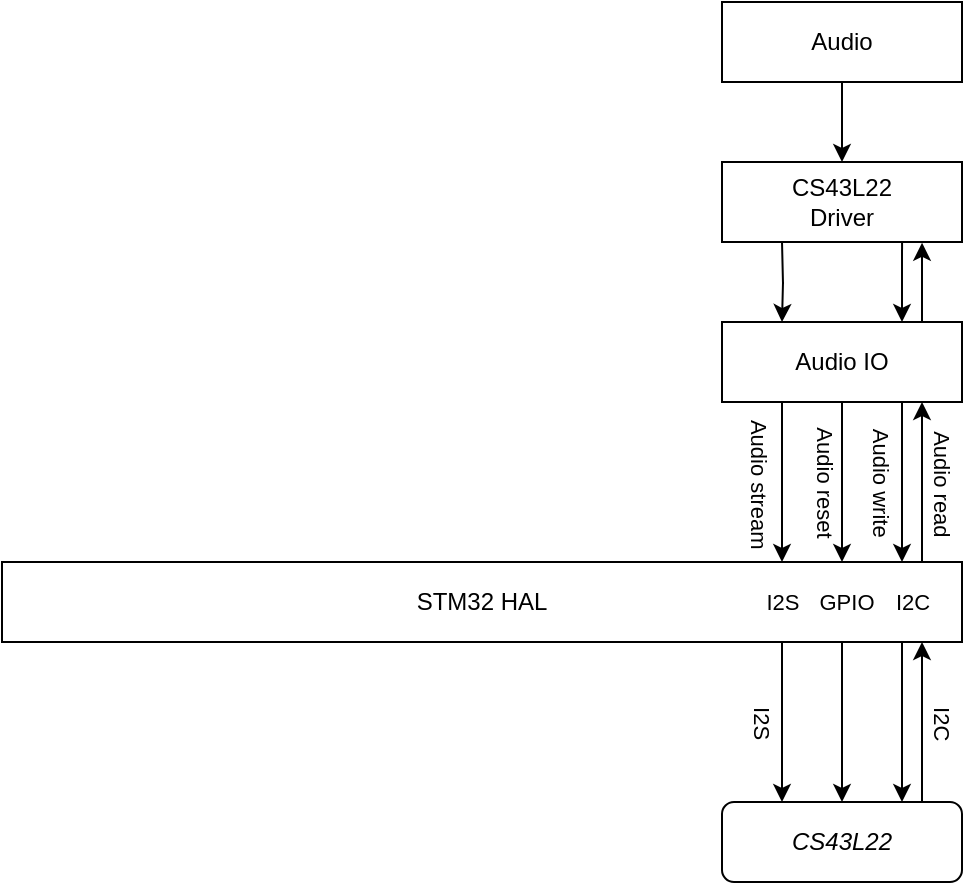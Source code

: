 <mxfile version="13.7.9" type="device"><diagram id="-T5enBMQ7O55k2U4d7gt" name="1 oldal"><mxGraphModel dx="621" dy="466" grid="1" gridSize="5" guides="1" tooltips="1" connect="1" arrows="1" fold="1" page="1" pageScale="1" pageWidth="827" pageHeight="1169" math="0" shadow="0"><root><mxCell id="0"/><mxCell id="1" parent="0"/><mxCell id="fP9nxXLhUMWxIHND8Fag-3" style="edgeStyle=orthogonalEdgeStyle;rounded=0;orthogonalLoop=1;jettySize=auto;html=1;exitX=0.5;exitY=0;exitDx=0;exitDy=0;entryX=0.875;entryY=1;entryDx=0;entryDy=0;entryPerimeter=0;startArrow=classic;startFill=1;endArrow=none;endFill=0;" edge="1" parent="1" source="k_mFb3YPFZDKvNrrfzRD-2" target="k_mFb3YPFZDKvNrrfzRD-6"><mxGeometry relative="1" as="geometry"/></mxCell><mxCell id="k_mFb3YPFZDKvNrrfzRD-2" value="&lt;i&gt;CS43L22&lt;/i&gt;" style="rounded=1;whiteSpace=wrap;html=1;" parent="1" vertex="1"><mxGeometry x="480" y="520" width="120" height="40" as="geometry"/></mxCell><mxCell id="k_mFb3YPFZDKvNrrfzRD-12" style="edgeStyle=orthogonalEdgeStyle;rounded=0;orthogonalLoop=1;jettySize=auto;html=1;startArrow=none;startFill=0;" parent="1" edge="1"><mxGeometry relative="1" as="geometry"><mxPoint x="570" y="400" as="targetPoint"/><mxPoint x="570" y="320" as="sourcePoint"/><Array as="points"/></mxGeometry></mxCell><mxCell id="k_mFb3YPFZDKvNrrfzRD-19" value="Audio write" style="edgeLabel;html=1;align=center;verticalAlign=middle;resizable=0;points=[];rotation=90;" parent="k_mFb3YPFZDKvNrrfzRD-12" vertex="1" connectable="0"><mxGeometry x="-0.16" relative="1" as="geometry"><mxPoint x="-10" y="6.11" as="offset"/></mxGeometry></mxCell><mxCell id="k_mFb3YPFZDKvNrrfzRD-13" style="edgeStyle=orthogonalEdgeStyle;rounded=0;orthogonalLoop=1;jettySize=auto;html=1;startArrow=none;startFill=0;exitX=0.25;exitY=1;exitDx=0;exitDy=0;" parent="1" source="k_mFb3YPFZDKvNrrfzRD-3" edge="1"><mxGeometry relative="1" as="geometry"><mxPoint x="510" y="400" as="targetPoint"/><mxPoint x="510" y="321" as="sourcePoint"/><Array as="points"/></mxGeometry></mxCell><mxCell id="k_mFb3YPFZDKvNrrfzRD-20" value="Audio stream" style="edgeLabel;html=1;align=center;verticalAlign=middle;resizable=0;points=[];rotation=90;" parent="k_mFb3YPFZDKvNrrfzRD-13" vertex="1" connectable="0"><mxGeometry x="-0.18" y="1" relative="1" as="geometry"><mxPoint x="-11.99" y="7.38" as="offset"/></mxGeometry></mxCell><mxCell id="fP9nxXLhUMWxIHND8Fag-2" style="edgeStyle=orthogonalEdgeStyle;rounded=0;orthogonalLoop=1;jettySize=auto;html=1;exitX=0.5;exitY=1;exitDx=0;exitDy=0;entryX=0.875;entryY=0;entryDx=0;entryDy=0;entryPerimeter=0;" edge="1" parent="1" source="k_mFb3YPFZDKvNrrfzRD-3" target="k_mFb3YPFZDKvNrrfzRD-6"><mxGeometry relative="1" as="geometry"/></mxCell><mxCell id="fP9nxXLhUMWxIHND8Fag-7" value="Audio reset" style="edgeLabel;html=1;align=center;verticalAlign=middle;resizable=0;points=[];rotation=90;" vertex="1" connectable="0" parent="fP9nxXLhUMWxIHND8Fag-2"><mxGeometry x="-0.307" y="1" relative="1" as="geometry"><mxPoint x="-9" y="12" as="offset"/></mxGeometry></mxCell><mxCell id="k_mFb3YPFZDKvNrrfzRD-3" value="Audio IO" style="rounded=0;whiteSpace=wrap;html=1;" parent="1" vertex="1"><mxGeometry x="480" y="280" width="120" height="40" as="geometry"/></mxCell><mxCell id="k_mFb3YPFZDKvNrrfzRD-4" value="CS43L22&lt;br&gt;Driver" style="rounded=0;whiteSpace=wrap;html=1;" parent="1" vertex="1"><mxGeometry x="480" y="200" width="120" height="40" as="geometry"/></mxCell><mxCell id="fP9nxXLhUMWxIHND8Fag-1" style="edgeStyle=orthogonalEdgeStyle;rounded=0;orthogonalLoop=1;jettySize=auto;html=1;exitX=0.5;exitY=1;exitDx=0;exitDy=0;entryX=0.5;entryY=0;entryDx=0;entryDy=0;" edge="1" parent="1" source="k_mFb3YPFZDKvNrrfzRD-5" target="k_mFb3YPFZDKvNrrfzRD-4"><mxGeometry relative="1" as="geometry"/></mxCell><mxCell id="k_mFb3YPFZDKvNrrfzRD-5" value="Audio" style="rounded=0;whiteSpace=wrap;html=1;" parent="1" vertex="1"><mxGeometry x="480" y="120" width="120" height="40" as="geometry"/></mxCell><mxCell id="k_mFb3YPFZDKvNrrfzRD-6" value="STM32 HAL" style="rounded=0;whiteSpace=wrap;html=1;" parent="1" vertex="1"><mxGeometry x="120" y="400" width="480" height="40" as="geometry"/></mxCell><mxCell id="k_mFb3YPFZDKvNrrfzRD-14" style="edgeStyle=orthogonalEdgeStyle;rounded=0;orthogonalLoop=1;jettySize=auto;html=1;exitX=0.75;exitY=1;exitDx=0;exitDy=0;startArrow=classic;startFill=1;endArrow=none;endFill=0;" parent="1" edge="1"><mxGeometry relative="1" as="geometry"><mxPoint x="580" y="400" as="targetPoint"/><mxPoint x="580" y="320" as="sourcePoint"/></mxGeometry></mxCell><mxCell id="k_mFb3YPFZDKvNrrfzRD-18" value="Audio read" style="edgeLabel;html=1;align=center;verticalAlign=middle;resizable=0;points=[];rotation=90;" parent="k_mFb3YPFZDKvNrrfzRD-14" vertex="1" connectable="0"><mxGeometry x="-0.18" y="-2" relative="1" as="geometry"><mxPoint x="12" y="7.2" as="offset"/></mxGeometry></mxCell><mxCell id="k_mFb3YPFZDKvNrrfzRD-15" style="edgeStyle=orthogonalEdgeStyle;rounded=0;orthogonalLoop=1;jettySize=auto;html=1;exitX=0.75;exitY=1;exitDx=0;exitDy=0;startArrow=none;startFill=0;" parent="1" edge="1"><mxGeometry relative="1" as="geometry"><mxPoint x="570" y="520" as="targetPoint"/><mxPoint x="570" y="440" as="sourcePoint"/></mxGeometry></mxCell><mxCell id="k_mFb3YPFZDKvNrrfzRD-16" style="edgeStyle=orthogonalEdgeStyle;rounded=0;orthogonalLoop=1;jettySize=auto;html=1;exitX=0.25;exitY=1;exitDx=0;exitDy=0;startArrow=none;startFill=0;" parent="1" edge="1"><mxGeometry relative="1" as="geometry"><mxPoint x="510" y="520" as="targetPoint"/><mxPoint x="510" y="440" as="sourcePoint"/></mxGeometry></mxCell><mxCell id="k_mFb3YPFZDKvNrrfzRD-21" value="I2S" style="edgeLabel;html=1;align=center;verticalAlign=middle;resizable=0;points=[];rotation=90;" parent="k_mFb3YPFZDKvNrrfzRD-16" vertex="1" connectable="0"><mxGeometry x="-0.17" y="2" relative="1" as="geometry"><mxPoint x="-12" y="6.8" as="offset"/></mxGeometry></mxCell><mxCell id="k_mFb3YPFZDKvNrrfzRD-17" style="edgeStyle=orthogonalEdgeStyle;rounded=0;orthogonalLoop=1;jettySize=auto;html=1;exitX=0.75;exitY=1;exitDx=0;exitDy=0;startArrow=classic;startFill=1;endArrow=none;endFill=0;" parent="1" edge="1"><mxGeometry relative="1" as="geometry"><mxPoint x="580" y="520" as="targetPoint"/><mxPoint x="580" y="440" as="sourcePoint"/></mxGeometry></mxCell><mxCell id="k_mFb3YPFZDKvNrrfzRD-22" value="I2C" style="edgeLabel;html=1;align=center;verticalAlign=middle;resizable=0;points=[];rotation=90;" parent="k_mFb3YPFZDKvNrrfzRD-17" vertex="1" connectable="0"><mxGeometry x="-0.14" y="-1" relative="1" as="geometry"><mxPoint x="11" y="5.6" as="offset"/></mxGeometry></mxCell><mxCell id="k_mFb3YPFZDKvNrrfzRD-23" value="I2S" style="edgeLabel;html=1;align=center;verticalAlign=middle;resizable=0;points=[];rotation=0;" parent="1" vertex="1" connectable="0"><mxGeometry x="510" y="420" as="geometry"/></mxCell><mxCell id="k_mFb3YPFZDKvNrrfzRD-24" value="I2C" style="edgeLabel;html=1;align=center;verticalAlign=middle;resizable=0;points=[];rotation=0;" parent="1" vertex="1" connectable="0"><mxGeometry x="575" y="420" as="geometry"/></mxCell><mxCell id="k_mFb3YPFZDKvNrrfzRD-26" style="edgeStyle=orthogonalEdgeStyle;rounded=0;orthogonalLoop=1;jettySize=auto;html=1;startArrow=none;startFill=0;" parent="1" edge="1"><mxGeometry relative="1" as="geometry"><mxPoint x="570" y="280" as="targetPoint"/><mxPoint x="570.02" y="240.4" as="sourcePoint"/><Array as="points"/></mxGeometry></mxCell><mxCell id="k_mFb3YPFZDKvNrrfzRD-28" style="edgeStyle=orthogonalEdgeStyle;rounded=0;orthogonalLoop=1;jettySize=auto;html=1;startArrow=none;startFill=0;exitX=0.647;exitY=0.99;exitDx=0;exitDy=0;exitPerimeter=0;" parent="1" edge="1"><mxGeometry relative="1" as="geometry"><mxPoint x="510" y="280" as="targetPoint"/><mxPoint x="510.005" y="240.0" as="sourcePoint"/><Array as="points"/></mxGeometry></mxCell><mxCell id="k_mFb3YPFZDKvNrrfzRD-30" style="edgeStyle=orthogonalEdgeStyle;rounded=0;orthogonalLoop=1;jettySize=auto;html=1;exitX=0.75;exitY=1;exitDx=0;exitDy=0;startArrow=classic;startFill=1;endArrow=none;endFill=0;" parent="1" edge="1"><mxGeometry relative="1" as="geometry"><mxPoint x="580" y="280" as="targetPoint"/><mxPoint x="580.02" y="240.4" as="sourcePoint"/></mxGeometry></mxCell><mxCell id="fP9nxXLhUMWxIHND8Fag-6" value="GPIO" style="edgeLabel;html=1;align=center;verticalAlign=middle;resizable=0;points=[];rotation=0;" vertex="1" connectable="0" parent="1"><mxGeometry x="542" y="420" as="geometry"/></mxCell></root></mxGraphModel></diagram></mxfile>